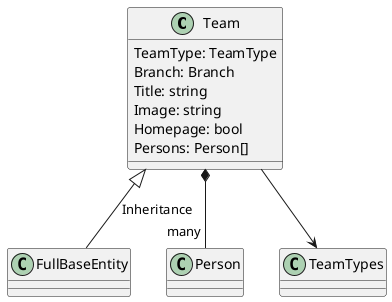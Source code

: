 @startuml Class Diagram

class Team  {
    TeamType: TeamType
    Branch: Branch
    Title: string
    Image: string
    Homepage: bool
    Persons: Person[]
}

Team <|-- FullBaseEntity: Inheritance
Team *-- "many" Person
Team --> TeamTypes
@enduml
